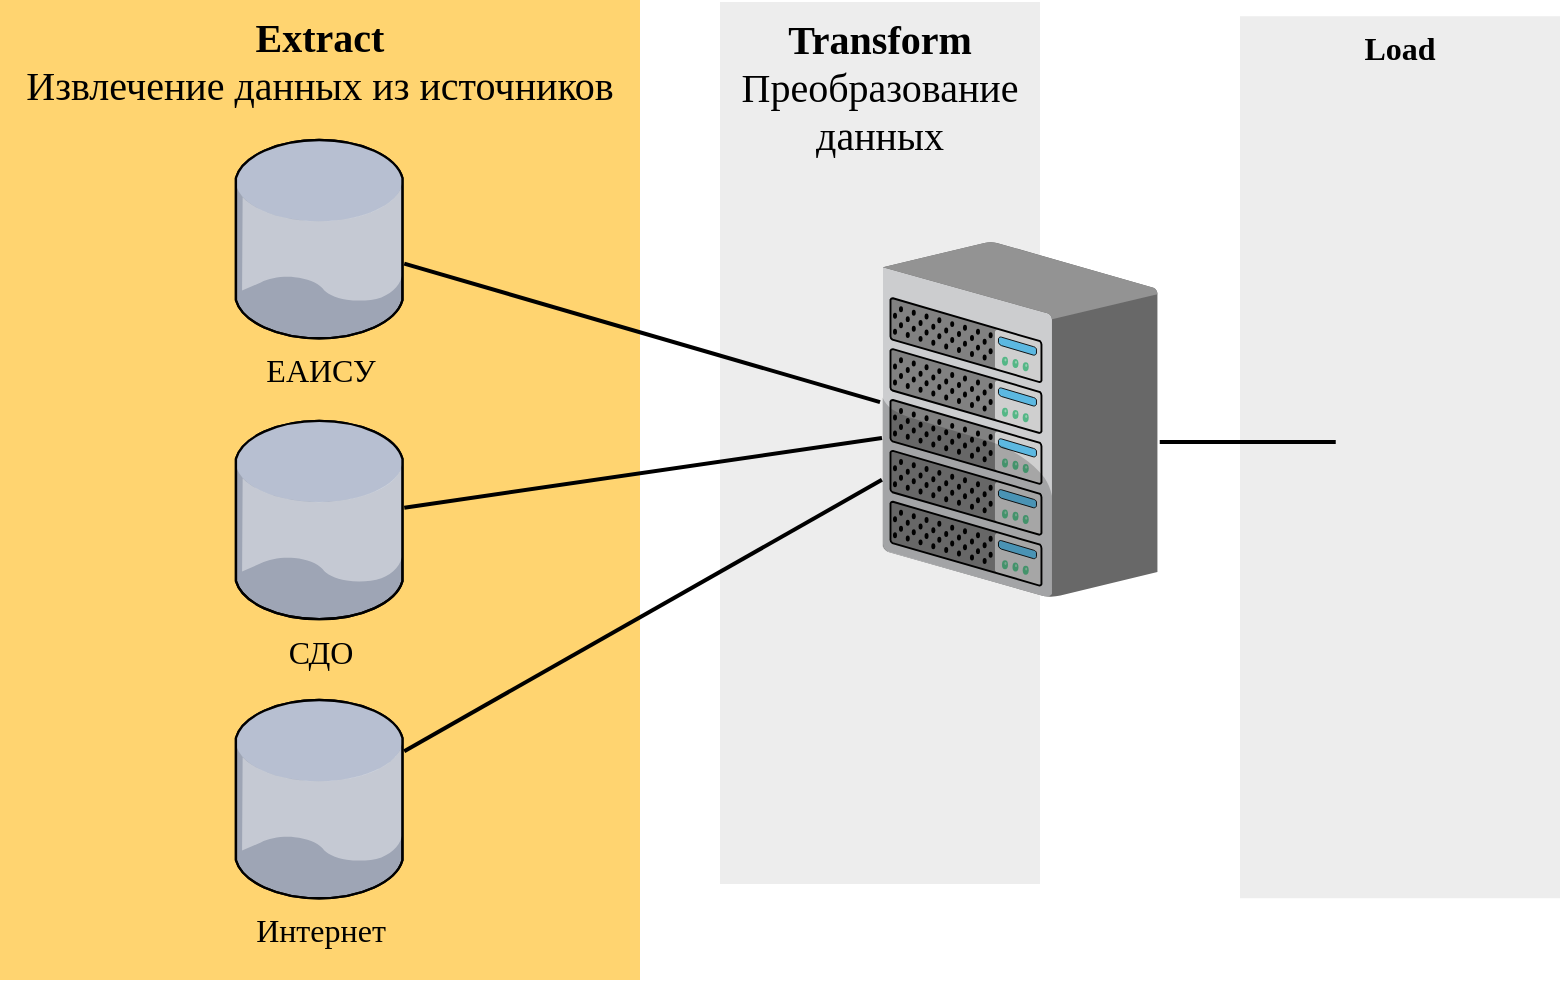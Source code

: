 <mxfile version="22.0.8" type="github">
  <diagram name="Page-1" id="e3a06f82-3646-2815-327d-82caf3d4e204">
    <mxGraphModel dx="1420" dy="744" grid="1" gridSize="10" guides="1" tooltips="1" connect="1" arrows="1" fold="1" page="1" pageScale="1.5" pageWidth="827" pageHeight="1169" background="none" math="0" shadow="0">
      <root>
        <mxCell id="0" style=";html=1;" />
        <mxCell id="1" style=";html=1;" parent="0" />
        <mxCell id="6a7d8f32e03d9370-59" value="&lt;font size=&quot;1&quot; style=&quot;&quot; face=&quot;Calibri&quot;&gt;&lt;span style=&quot;font-size: 20px;&quot;&gt;&lt;b&gt;Transform&lt;/b&gt;&lt;br&gt;Преобразование данных&lt;br&gt;&lt;/span&gt;&lt;/font&gt;" style="whiteSpace=wrap;html=1;fillColor=#EDEDED;fontSize=14;strokeColor=none;verticalAlign=top;" parent="1" vertex="1">
          <mxGeometry x="480" y="81" width="160" height="441" as="geometry" />
        </mxCell>
        <mxCell id="6a7d8f32e03d9370-57" value="&lt;font style=&quot;font-size: 20px;&quot; face=&quot;Calibri&quot;&gt;&lt;b&gt;Extract&lt;/b&gt;&lt;br&gt;Извлечение данных из источников&lt;br&gt;&lt;/font&gt;" style="whiteSpace=wrap;html=1;fillColor=#FFD470;gradientColor=none;fontSize=14;strokeColor=none;verticalAlign=top;" parent="1" vertex="1">
          <mxGeometry x="120" y="80" width="320" height="490" as="geometry" />
        </mxCell>
        <mxCell id="6a7d8f32e03d9370-34" style="edgeStyle=none;rounded=0;html=1;startSize=10;endSize=10;jettySize=auto;orthogonalLoop=1;fontSize=14;endArrow=none;endFill=0;strokeWidth=2;entryX=-0.002;entryY=0.67;entryDx=0;entryDy=0;entryPerimeter=0;" parent="1" source="52mS36F658FpA1EYwAAP-5" target="6a7d8f32e03d9370-16" edge="1">
          <mxGeometry relative="1" as="geometry">
            <mxPoint x="455" y="532.243" as="sourcePoint" />
          </mxGeometry>
        </mxCell>
        <mxCell id="6a7d8f32e03d9370-33" style="edgeStyle=none;rounded=0;html=1;startSize=10;endSize=10;jettySize=auto;orthogonalLoop=1;fontSize=14;endArrow=none;endFill=0;strokeWidth=2;entryX=-0.002;entryY=0.552;entryDx=0;entryDy=0;entryPerimeter=0;" parent="1" source="52mS36F658FpA1EYwAAP-4" target="6a7d8f32e03d9370-16" edge="1">
          <mxGeometry relative="1" as="geometry">
            <mxPoint x="455" y="368.243" as="sourcePoint" />
            <mxPoint x="330" y="300" as="targetPoint" />
          </mxGeometry>
        </mxCell>
        <mxCell id="6a7d8f32e03d9370-32" style="edgeStyle=none;rounded=0;html=1;startSize=10;endSize=10;jettySize=auto;orthogonalLoop=1;fontSize=14;endArrow=none;endFill=0;strokeWidth=2;entryX=-0.009;entryY=0.451;entryDx=0;entryDy=0;entryPerimeter=0;" parent="1" source="52mS36F658FpA1EYwAAP-1" target="6a7d8f32e03d9370-16" edge="1">
          <mxGeometry relative="1" as="geometry">
            <mxPoint x="451" y="204.254" as="sourcePoint" />
          </mxGeometry>
        </mxCell>
        <mxCell id="6a7d8f32e03d9370-16" value="" style="verticalLabelPosition=bottom;aspect=fixed;html=1;verticalAlign=top;strokeColor=none;shape=mxgraph.citrix.chassis;fillColor=#66B2FF;gradientColor=#0066CC;fontSize=14;" parent="1" vertex="1">
          <mxGeometry x="561.25" y="201" width="137.5" height="177.5" as="geometry" />
        </mxCell>
        <mxCell id="52mS36F658FpA1EYwAAP-1" value="&lt;font style=&quot;font-size: 16px;&quot; face=&quot;Calibri&quot;&gt;ЕАИСУ&lt;/font&gt;" style="verticalLabelPosition=bottom;sketch=0;aspect=fixed;html=1;verticalAlign=top;strokeColor=none;align=center;outlineConnect=0;shape=mxgraph.citrix.database;" parent="1" vertex="1">
          <mxGeometry x="237.87" y="150" width="84.25" height="99.12" as="geometry" />
        </mxCell>
        <mxCell id="52mS36F658FpA1EYwAAP-4" value="&lt;font style=&quot;font-size: 16px;&quot; face=&quot;Calibri&quot;&gt;СДО&lt;/font&gt;" style="verticalLabelPosition=bottom;sketch=0;aspect=fixed;html=1;verticalAlign=top;strokeColor=none;align=center;outlineConnect=0;shape=mxgraph.citrix.database;" parent="1" vertex="1">
          <mxGeometry x="237.88" y="290.44" width="84.25" height="99.12" as="geometry" />
        </mxCell>
        <mxCell id="52mS36F658FpA1EYwAAP-5" value="&lt;font face=&quot;Calibri&quot; style=&quot;font-size: 16px;&quot;&gt;Интернет&lt;/font&gt;" style="verticalLabelPosition=bottom;sketch=0;aspect=fixed;html=1;verticalAlign=top;strokeColor=none;align=center;outlineConnect=0;shape=mxgraph.citrix.database;" parent="1" vertex="1">
          <mxGeometry x="237.87" y="430" width="84.25" height="99.12" as="geometry" />
        </mxCell>
        <mxCell id="Rmyz0eIJAW2nJohLAHlB-1" value="&lt;font style=&quot;font-size: 16px;&quot; face=&quot;Calibri&quot;&gt;&lt;b&gt;Load&lt;/b&gt;&lt;/font&gt;" style="whiteSpace=wrap;html=1;fillColor=#EDEDED;fontSize=14;strokeColor=none;verticalAlign=top;" vertex="1" parent="1">
          <mxGeometry x="740" y="88.12" width="160" height="441" as="geometry" />
        </mxCell>
        <mxCell id="Rmyz0eIJAW2nJohLAHlB-5" style="edgeStyle=none;rounded=0;html=1;startSize=10;endSize=10;jettySize=auto;orthogonalLoop=1;fontSize=14;endArrow=none;endFill=0;strokeWidth=2;" edge="1" parent="1">
          <mxGeometry relative="1" as="geometry">
            <mxPoint x="699.87" y="301" as="sourcePoint" />
            <mxPoint x="787.87" y="301" as="targetPoint" />
          </mxGeometry>
        </mxCell>
      </root>
    </mxGraphModel>
  </diagram>
</mxfile>
